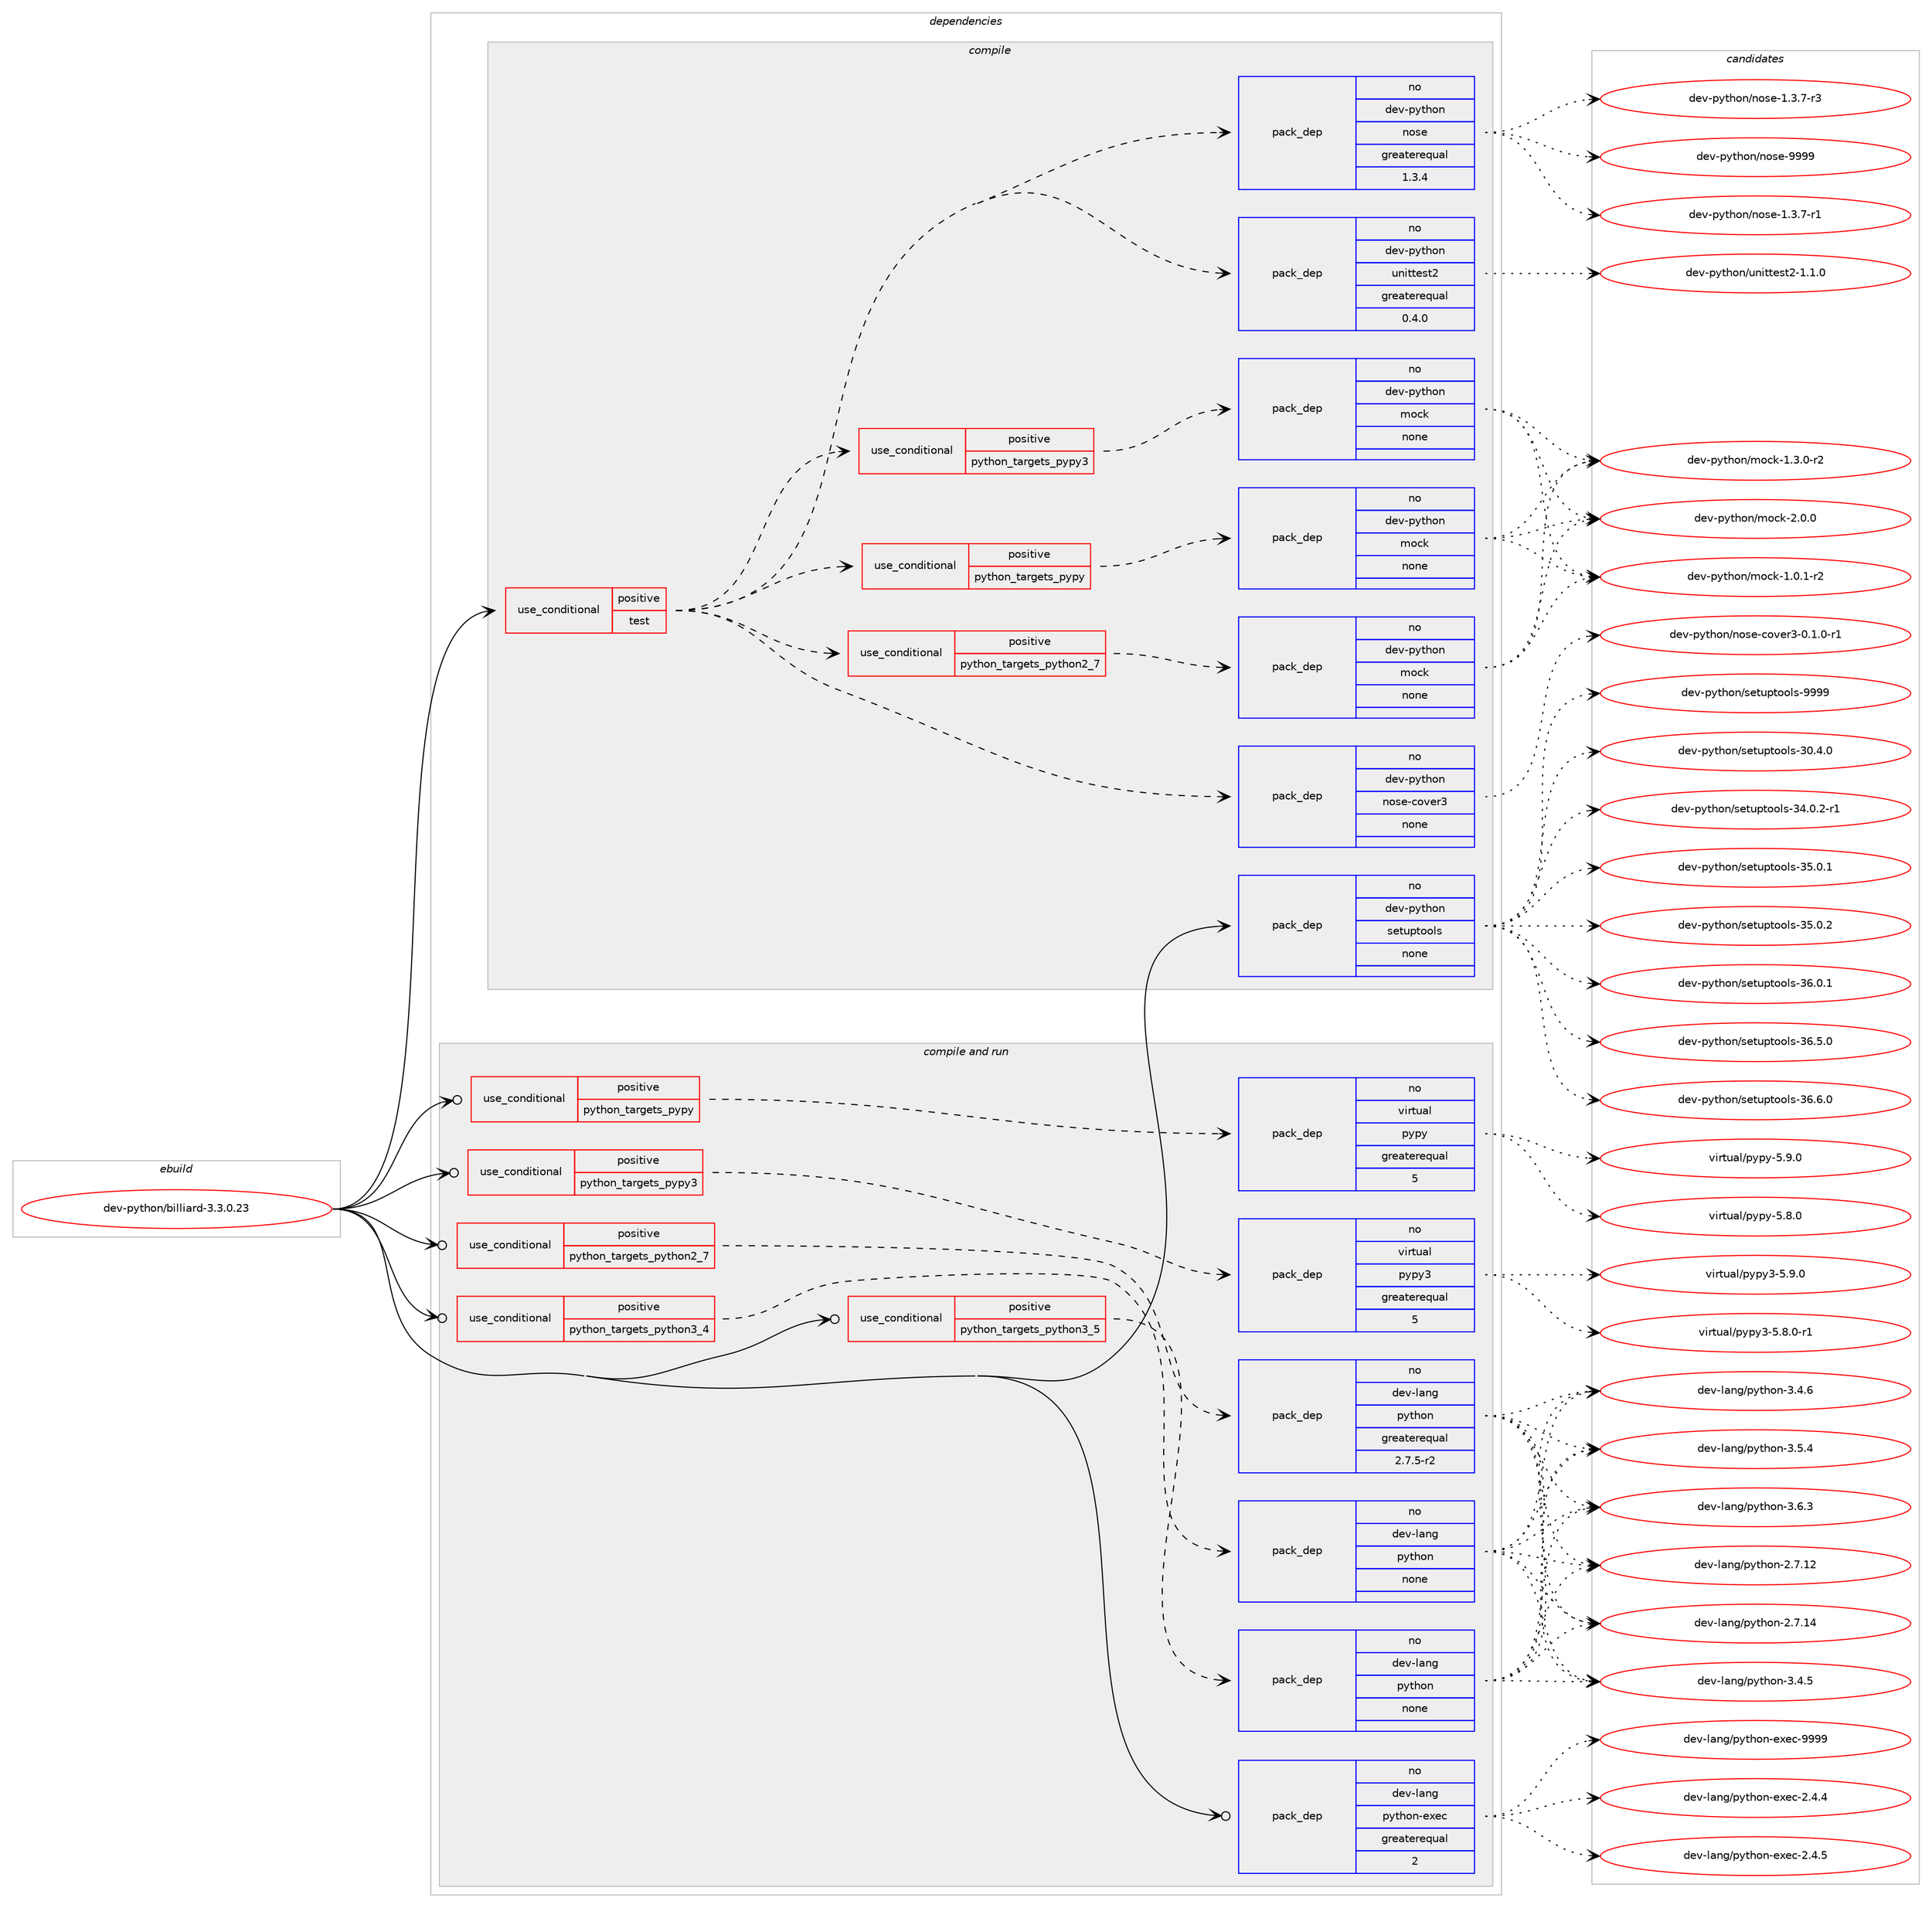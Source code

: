 digraph prolog {

# *************
# Graph options
# *************

newrank=true;
concentrate=true;
compound=true;
graph [rankdir=LR,fontname=Helvetica,fontsize=10,ranksep=1.5];#, ranksep=2.5, nodesep=0.2];
edge  [arrowhead=vee];
node  [fontname=Helvetica,fontsize=10];

# **********
# The ebuild
# **********

subgraph cluster_leftcol {
color=gray;
rank=same;
label=<<i>ebuild</i>>;
id [label="dev-python/billiard-3.3.0.23", color=red, width=4, href="../dev-python/billiard-3.3.0.23.svg"];
}

# ****************
# The dependencies
# ****************

subgraph cluster_midcol {
color=gray;
label=<<i>dependencies</i>>;
subgraph cluster_compile {
fillcolor="#eeeeee";
style=filled;
label=<<i>compile</i>>;
subgraph cond30083 {
dependency148581 [label=<<TABLE BORDER="0" CELLBORDER="1" CELLSPACING="0" CELLPADDING="4"><TR><TD ROWSPAN="3" CELLPADDING="10">use_conditional</TD></TR><TR><TD>positive</TD></TR><TR><TD>test</TD></TR></TABLE>>, shape=none, color=red];
subgraph pack114677 {
dependency148582 [label=<<TABLE BORDER="0" CELLBORDER="1" CELLSPACING="0" CELLPADDING="4" WIDTH="220"><TR><TD ROWSPAN="6" CELLPADDING="30">pack_dep</TD></TR><TR><TD WIDTH="110">no</TD></TR><TR><TD>dev-python</TD></TR><TR><TD>unittest2</TD></TR><TR><TD>greaterequal</TD></TR><TR><TD>0.4.0</TD></TR></TABLE>>, shape=none, color=blue];
}
dependency148581:e -> dependency148582:w [weight=20,style="dashed",arrowhead="vee"];
subgraph pack114678 {
dependency148583 [label=<<TABLE BORDER="0" CELLBORDER="1" CELLSPACING="0" CELLPADDING="4" WIDTH="220"><TR><TD ROWSPAN="6" CELLPADDING="30">pack_dep</TD></TR><TR><TD WIDTH="110">no</TD></TR><TR><TD>dev-python</TD></TR><TR><TD>nose</TD></TR><TR><TD>greaterequal</TD></TR><TR><TD>1.3.4</TD></TR></TABLE>>, shape=none, color=blue];
}
dependency148581:e -> dependency148583:w [weight=20,style="dashed",arrowhead="vee"];
subgraph pack114679 {
dependency148584 [label=<<TABLE BORDER="0" CELLBORDER="1" CELLSPACING="0" CELLPADDING="4" WIDTH="220"><TR><TD ROWSPAN="6" CELLPADDING="30">pack_dep</TD></TR><TR><TD WIDTH="110">no</TD></TR><TR><TD>dev-python</TD></TR><TR><TD>nose-cover3</TD></TR><TR><TD>none</TD></TR><TR><TD></TD></TR></TABLE>>, shape=none, color=blue];
}
dependency148581:e -> dependency148584:w [weight=20,style="dashed",arrowhead="vee"];
subgraph cond30084 {
dependency148585 [label=<<TABLE BORDER="0" CELLBORDER="1" CELLSPACING="0" CELLPADDING="4"><TR><TD ROWSPAN="3" CELLPADDING="10">use_conditional</TD></TR><TR><TD>positive</TD></TR><TR><TD>python_targets_pypy</TD></TR></TABLE>>, shape=none, color=red];
subgraph pack114680 {
dependency148586 [label=<<TABLE BORDER="0" CELLBORDER="1" CELLSPACING="0" CELLPADDING="4" WIDTH="220"><TR><TD ROWSPAN="6" CELLPADDING="30">pack_dep</TD></TR><TR><TD WIDTH="110">no</TD></TR><TR><TD>dev-python</TD></TR><TR><TD>mock</TD></TR><TR><TD>none</TD></TR><TR><TD></TD></TR></TABLE>>, shape=none, color=blue];
}
dependency148585:e -> dependency148586:w [weight=20,style="dashed",arrowhead="vee"];
}
dependency148581:e -> dependency148585:w [weight=20,style="dashed",arrowhead="vee"];
subgraph cond30085 {
dependency148587 [label=<<TABLE BORDER="0" CELLBORDER="1" CELLSPACING="0" CELLPADDING="4"><TR><TD ROWSPAN="3" CELLPADDING="10">use_conditional</TD></TR><TR><TD>positive</TD></TR><TR><TD>python_targets_pypy3</TD></TR></TABLE>>, shape=none, color=red];
subgraph pack114681 {
dependency148588 [label=<<TABLE BORDER="0" CELLBORDER="1" CELLSPACING="0" CELLPADDING="4" WIDTH="220"><TR><TD ROWSPAN="6" CELLPADDING="30">pack_dep</TD></TR><TR><TD WIDTH="110">no</TD></TR><TR><TD>dev-python</TD></TR><TR><TD>mock</TD></TR><TR><TD>none</TD></TR><TR><TD></TD></TR></TABLE>>, shape=none, color=blue];
}
dependency148587:e -> dependency148588:w [weight=20,style="dashed",arrowhead="vee"];
}
dependency148581:e -> dependency148587:w [weight=20,style="dashed",arrowhead="vee"];
subgraph cond30086 {
dependency148589 [label=<<TABLE BORDER="0" CELLBORDER="1" CELLSPACING="0" CELLPADDING="4"><TR><TD ROWSPAN="3" CELLPADDING="10">use_conditional</TD></TR><TR><TD>positive</TD></TR><TR><TD>python_targets_python2_7</TD></TR></TABLE>>, shape=none, color=red];
subgraph pack114682 {
dependency148590 [label=<<TABLE BORDER="0" CELLBORDER="1" CELLSPACING="0" CELLPADDING="4" WIDTH="220"><TR><TD ROWSPAN="6" CELLPADDING="30">pack_dep</TD></TR><TR><TD WIDTH="110">no</TD></TR><TR><TD>dev-python</TD></TR><TR><TD>mock</TD></TR><TR><TD>none</TD></TR><TR><TD></TD></TR></TABLE>>, shape=none, color=blue];
}
dependency148589:e -> dependency148590:w [weight=20,style="dashed",arrowhead="vee"];
}
dependency148581:e -> dependency148589:w [weight=20,style="dashed",arrowhead="vee"];
}
id:e -> dependency148581:w [weight=20,style="solid",arrowhead="vee"];
subgraph pack114683 {
dependency148591 [label=<<TABLE BORDER="0" CELLBORDER="1" CELLSPACING="0" CELLPADDING="4" WIDTH="220"><TR><TD ROWSPAN="6" CELLPADDING="30">pack_dep</TD></TR><TR><TD WIDTH="110">no</TD></TR><TR><TD>dev-python</TD></TR><TR><TD>setuptools</TD></TR><TR><TD>none</TD></TR><TR><TD></TD></TR></TABLE>>, shape=none, color=blue];
}
id:e -> dependency148591:w [weight=20,style="solid",arrowhead="vee"];
}
subgraph cluster_compileandrun {
fillcolor="#eeeeee";
style=filled;
label=<<i>compile and run</i>>;
subgraph cond30087 {
dependency148592 [label=<<TABLE BORDER="0" CELLBORDER="1" CELLSPACING="0" CELLPADDING="4"><TR><TD ROWSPAN="3" CELLPADDING="10">use_conditional</TD></TR><TR><TD>positive</TD></TR><TR><TD>python_targets_pypy</TD></TR></TABLE>>, shape=none, color=red];
subgraph pack114684 {
dependency148593 [label=<<TABLE BORDER="0" CELLBORDER="1" CELLSPACING="0" CELLPADDING="4" WIDTH="220"><TR><TD ROWSPAN="6" CELLPADDING="30">pack_dep</TD></TR><TR><TD WIDTH="110">no</TD></TR><TR><TD>virtual</TD></TR><TR><TD>pypy</TD></TR><TR><TD>greaterequal</TD></TR><TR><TD>5</TD></TR></TABLE>>, shape=none, color=blue];
}
dependency148592:e -> dependency148593:w [weight=20,style="dashed",arrowhead="vee"];
}
id:e -> dependency148592:w [weight=20,style="solid",arrowhead="odotvee"];
subgraph cond30088 {
dependency148594 [label=<<TABLE BORDER="0" CELLBORDER="1" CELLSPACING="0" CELLPADDING="4"><TR><TD ROWSPAN="3" CELLPADDING="10">use_conditional</TD></TR><TR><TD>positive</TD></TR><TR><TD>python_targets_pypy3</TD></TR></TABLE>>, shape=none, color=red];
subgraph pack114685 {
dependency148595 [label=<<TABLE BORDER="0" CELLBORDER="1" CELLSPACING="0" CELLPADDING="4" WIDTH="220"><TR><TD ROWSPAN="6" CELLPADDING="30">pack_dep</TD></TR><TR><TD WIDTH="110">no</TD></TR><TR><TD>virtual</TD></TR><TR><TD>pypy3</TD></TR><TR><TD>greaterequal</TD></TR><TR><TD>5</TD></TR></TABLE>>, shape=none, color=blue];
}
dependency148594:e -> dependency148595:w [weight=20,style="dashed",arrowhead="vee"];
}
id:e -> dependency148594:w [weight=20,style="solid",arrowhead="odotvee"];
subgraph cond30089 {
dependency148596 [label=<<TABLE BORDER="0" CELLBORDER="1" CELLSPACING="0" CELLPADDING="4"><TR><TD ROWSPAN="3" CELLPADDING="10">use_conditional</TD></TR><TR><TD>positive</TD></TR><TR><TD>python_targets_python2_7</TD></TR></TABLE>>, shape=none, color=red];
subgraph pack114686 {
dependency148597 [label=<<TABLE BORDER="0" CELLBORDER="1" CELLSPACING="0" CELLPADDING="4" WIDTH="220"><TR><TD ROWSPAN="6" CELLPADDING="30">pack_dep</TD></TR><TR><TD WIDTH="110">no</TD></TR><TR><TD>dev-lang</TD></TR><TR><TD>python</TD></TR><TR><TD>greaterequal</TD></TR><TR><TD>2.7.5-r2</TD></TR></TABLE>>, shape=none, color=blue];
}
dependency148596:e -> dependency148597:w [weight=20,style="dashed",arrowhead="vee"];
}
id:e -> dependency148596:w [weight=20,style="solid",arrowhead="odotvee"];
subgraph cond30090 {
dependency148598 [label=<<TABLE BORDER="0" CELLBORDER="1" CELLSPACING="0" CELLPADDING="4"><TR><TD ROWSPAN="3" CELLPADDING="10">use_conditional</TD></TR><TR><TD>positive</TD></TR><TR><TD>python_targets_python3_4</TD></TR></TABLE>>, shape=none, color=red];
subgraph pack114687 {
dependency148599 [label=<<TABLE BORDER="0" CELLBORDER="1" CELLSPACING="0" CELLPADDING="4" WIDTH="220"><TR><TD ROWSPAN="6" CELLPADDING="30">pack_dep</TD></TR><TR><TD WIDTH="110">no</TD></TR><TR><TD>dev-lang</TD></TR><TR><TD>python</TD></TR><TR><TD>none</TD></TR><TR><TD></TD></TR></TABLE>>, shape=none, color=blue];
}
dependency148598:e -> dependency148599:w [weight=20,style="dashed",arrowhead="vee"];
}
id:e -> dependency148598:w [weight=20,style="solid",arrowhead="odotvee"];
subgraph cond30091 {
dependency148600 [label=<<TABLE BORDER="0" CELLBORDER="1" CELLSPACING="0" CELLPADDING="4"><TR><TD ROWSPAN="3" CELLPADDING="10">use_conditional</TD></TR><TR><TD>positive</TD></TR><TR><TD>python_targets_python3_5</TD></TR></TABLE>>, shape=none, color=red];
subgraph pack114688 {
dependency148601 [label=<<TABLE BORDER="0" CELLBORDER="1" CELLSPACING="0" CELLPADDING="4" WIDTH="220"><TR><TD ROWSPAN="6" CELLPADDING="30">pack_dep</TD></TR><TR><TD WIDTH="110">no</TD></TR><TR><TD>dev-lang</TD></TR><TR><TD>python</TD></TR><TR><TD>none</TD></TR><TR><TD></TD></TR></TABLE>>, shape=none, color=blue];
}
dependency148600:e -> dependency148601:w [weight=20,style="dashed",arrowhead="vee"];
}
id:e -> dependency148600:w [weight=20,style="solid",arrowhead="odotvee"];
subgraph pack114689 {
dependency148602 [label=<<TABLE BORDER="0" CELLBORDER="1" CELLSPACING="0" CELLPADDING="4" WIDTH="220"><TR><TD ROWSPAN="6" CELLPADDING="30">pack_dep</TD></TR><TR><TD WIDTH="110">no</TD></TR><TR><TD>dev-lang</TD></TR><TR><TD>python-exec</TD></TR><TR><TD>greaterequal</TD></TR><TR><TD>2</TD></TR></TABLE>>, shape=none, color=blue];
}
id:e -> dependency148602:w [weight=20,style="solid",arrowhead="odotvee"];
}
subgraph cluster_run {
fillcolor="#eeeeee";
style=filled;
label=<<i>run</i>>;
}
}

# **************
# The candidates
# **************

subgraph cluster_choices {
rank=same;
color=gray;
label=<<i>candidates</i>>;

subgraph choice114677 {
color=black;
nodesep=1;
choice100101118451121211161041111104711711010511611610111511650454946494648 [label="dev-python/unittest2-1.1.0", color=red, width=4,href="../dev-python/unittest2-1.1.0.svg"];
dependency148582:e -> choice100101118451121211161041111104711711010511611610111511650454946494648:w [style=dotted,weight="100"];
}
subgraph choice114678 {
color=black;
nodesep=1;
choice10010111845112121116104111110471101111151014549465146554511449 [label="dev-python/nose-1.3.7-r1", color=red, width=4,href="../dev-python/nose-1.3.7-r1.svg"];
choice10010111845112121116104111110471101111151014549465146554511451 [label="dev-python/nose-1.3.7-r3", color=red, width=4,href="../dev-python/nose-1.3.7-r3.svg"];
choice10010111845112121116104111110471101111151014557575757 [label="dev-python/nose-9999", color=red, width=4,href="../dev-python/nose-9999.svg"];
dependency148583:e -> choice10010111845112121116104111110471101111151014549465146554511449:w [style=dotted,weight="100"];
dependency148583:e -> choice10010111845112121116104111110471101111151014549465146554511451:w [style=dotted,weight="100"];
dependency148583:e -> choice10010111845112121116104111110471101111151014557575757:w [style=dotted,weight="100"];
}
subgraph choice114679 {
color=black;
nodesep=1;
choice10010111845112121116104111110471101111151014599111118101114514548464946484511449 [label="dev-python/nose-cover3-0.1.0-r1", color=red, width=4,href="../dev-python/nose-cover3-0.1.0-r1.svg"];
dependency148584:e -> choice10010111845112121116104111110471101111151014599111118101114514548464946484511449:w [style=dotted,weight="100"];
}
subgraph choice114680 {
color=black;
nodesep=1;
choice1001011184511212111610411111047109111991074549464846494511450 [label="dev-python/mock-1.0.1-r2", color=red, width=4,href="../dev-python/mock-1.0.1-r2.svg"];
choice1001011184511212111610411111047109111991074549465146484511450 [label="dev-python/mock-1.3.0-r2", color=red, width=4,href="../dev-python/mock-1.3.0-r2.svg"];
choice100101118451121211161041111104710911199107455046484648 [label="dev-python/mock-2.0.0", color=red, width=4,href="../dev-python/mock-2.0.0.svg"];
dependency148586:e -> choice1001011184511212111610411111047109111991074549464846494511450:w [style=dotted,weight="100"];
dependency148586:e -> choice1001011184511212111610411111047109111991074549465146484511450:w [style=dotted,weight="100"];
dependency148586:e -> choice100101118451121211161041111104710911199107455046484648:w [style=dotted,weight="100"];
}
subgraph choice114681 {
color=black;
nodesep=1;
choice1001011184511212111610411111047109111991074549464846494511450 [label="dev-python/mock-1.0.1-r2", color=red, width=4,href="../dev-python/mock-1.0.1-r2.svg"];
choice1001011184511212111610411111047109111991074549465146484511450 [label="dev-python/mock-1.3.0-r2", color=red, width=4,href="../dev-python/mock-1.3.0-r2.svg"];
choice100101118451121211161041111104710911199107455046484648 [label="dev-python/mock-2.0.0", color=red, width=4,href="../dev-python/mock-2.0.0.svg"];
dependency148588:e -> choice1001011184511212111610411111047109111991074549464846494511450:w [style=dotted,weight="100"];
dependency148588:e -> choice1001011184511212111610411111047109111991074549465146484511450:w [style=dotted,weight="100"];
dependency148588:e -> choice100101118451121211161041111104710911199107455046484648:w [style=dotted,weight="100"];
}
subgraph choice114682 {
color=black;
nodesep=1;
choice1001011184511212111610411111047109111991074549464846494511450 [label="dev-python/mock-1.0.1-r2", color=red, width=4,href="../dev-python/mock-1.0.1-r2.svg"];
choice1001011184511212111610411111047109111991074549465146484511450 [label="dev-python/mock-1.3.0-r2", color=red, width=4,href="../dev-python/mock-1.3.0-r2.svg"];
choice100101118451121211161041111104710911199107455046484648 [label="dev-python/mock-2.0.0", color=red, width=4,href="../dev-python/mock-2.0.0.svg"];
dependency148590:e -> choice1001011184511212111610411111047109111991074549464846494511450:w [style=dotted,weight="100"];
dependency148590:e -> choice1001011184511212111610411111047109111991074549465146484511450:w [style=dotted,weight="100"];
dependency148590:e -> choice100101118451121211161041111104710911199107455046484648:w [style=dotted,weight="100"];
}
subgraph choice114683 {
color=black;
nodesep=1;
choice100101118451121211161041111104711510111611711211611111110811545514846524648 [label="dev-python/setuptools-30.4.0", color=red, width=4,href="../dev-python/setuptools-30.4.0.svg"];
choice1001011184511212111610411111047115101116117112116111111108115455152464846504511449 [label="dev-python/setuptools-34.0.2-r1", color=red, width=4,href="../dev-python/setuptools-34.0.2-r1.svg"];
choice100101118451121211161041111104711510111611711211611111110811545515346484649 [label="dev-python/setuptools-35.0.1", color=red, width=4,href="../dev-python/setuptools-35.0.1.svg"];
choice100101118451121211161041111104711510111611711211611111110811545515346484650 [label="dev-python/setuptools-35.0.2", color=red, width=4,href="../dev-python/setuptools-35.0.2.svg"];
choice100101118451121211161041111104711510111611711211611111110811545515446484649 [label="dev-python/setuptools-36.0.1", color=red, width=4,href="../dev-python/setuptools-36.0.1.svg"];
choice100101118451121211161041111104711510111611711211611111110811545515446534648 [label="dev-python/setuptools-36.5.0", color=red, width=4,href="../dev-python/setuptools-36.5.0.svg"];
choice100101118451121211161041111104711510111611711211611111110811545515446544648 [label="dev-python/setuptools-36.6.0", color=red, width=4,href="../dev-python/setuptools-36.6.0.svg"];
choice10010111845112121116104111110471151011161171121161111111081154557575757 [label="dev-python/setuptools-9999", color=red, width=4,href="../dev-python/setuptools-9999.svg"];
dependency148591:e -> choice100101118451121211161041111104711510111611711211611111110811545514846524648:w [style=dotted,weight="100"];
dependency148591:e -> choice1001011184511212111610411111047115101116117112116111111108115455152464846504511449:w [style=dotted,weight="100"];
dependency148591:e -> choice100101118451121211161041111104711510111611711211611111110811545515346484649:w [style=dotted,weight="100"];
dependency148591:e -> choice100101118451121211161041111104711510111611711211611111110811545515346484650:w [style=dotted,weight="100"];
dependency148591:e -> choice100101118451121211161041111104711510111611711211611111110811545515446484649:w [style=dotted,weight="100"];
dependency148591:e -> choice100101118451121211161041111104711510111611711211611111110811545515446534648:w [style=dotted,weight="100"];
dependency148591:e -> choice100101118451121211161041111104711510111611711211611111110811545515446544648:w [style=dotted,weight="100"];
dependency148591:e -> choice10010111845112121116104111110471151011161171121161111111081154557575757:w [style=dotted,weight="100"];
}
subgraph choice114684 {
color=black;
nodesep=1;
choice1181051141161179710847112121112121455346564648 [label="virtual/pypy-5.8.0", color=red, width=4,href="../virtual/pypy-5.8.0.svg"];
choice1181051141161179710847112121112121455346574648 [label="virtual/pypy-5.9.0", color=red, width=4,href="../virtual/pypy-5.9.0.svg"];
dependency148593:e -> choice1181051141161179710847112121112121455346564648:w [style=dotted,weight="100"];
dependency148593:e -> choice1181051141161179710847112121112121455346574648:w [style=dotted,weight="100"];
}
subgraph choice114685 {
color=black;
nodesep=1;
choice1181051141161179710847112121112121514553465646484511449 [label="virtual/pypy3-5.8.0-r1", color=red, width=4,href="../virtual/pypy3-5.8.0-r1.svg"];
choice118105114116117971084711212111212151455346574648 [label="virtual/pypy3-5.9.0", color=red, width=4,href="../virtual/pypy3-5.9.0.svg"];
dependency148595:e -> choice1181051141161179710847112121112121514553465646484511449:w [style=dotted,weight="100"];
dependency148595:e -> choice118105114116117971084711212111212151455346574648:w [style=dotted,weight="100"];
}
subgraph choice114686 {
color=black;
nodesep=1;
choice10010111845108971101034711212111610411111045504655464950 [label="dev-lang/python-2.7.12", color=red, width=4,href="../dev-lang/python-2.7.12.svg"];
choice10010111845108971101034711212111610411111045504655464952 [label="dev-lang/python-2.7.14", color=red, width=4,href="../dev-lang/python-2.7.14.svg"];
choice100101118451089711010347112121116104111110455146524653 [label="dev-lang/python-3.4.5", color=red, width=4,href="../dev-lang/python-3.4.5.svg"];
choice100101118451089711010347112121116104111110455146524654 [label="dev-lang/python-3.4.6", color=red, width=4,href="../dev-lang/python-3.4.6.svg"];
choice100101118451089711010347112121116104111110455146534652 [label="dev-lang/python-3.5.4", color=red, width=4,href="../dev-lang/python-3.5.4.svg"];
choice100101118451089711010347112121116104111110455146544651 [label="dev-lang/python-3.6.3", color=red, width=4,href="../dev-lang/python-3.6.3.svg"];
dependency148597:e -> choice10010111845108971101034711212111610411111045504655464950:w [style=dotted,weight="100"];
dependency148597:e -> choice10010111845108971101034711212111610411111045504655464952:w [style=dotted,weight="100"];
dependency148597:e -> choice100101118451089711010347112121116104111110455146524653:w [style=dotted,weight="100"];
dependency148597:e -> choice100101118451089711010347112121116104111110455146524654:w [style=dotted,weight="100"];
dependency148597:e -> choice100101118451089711010347112121116104111110455146534652:w [style=dotted,weight="100"];
dependency148597:e -> choice100101118451089711010347112121116104111110455146544651:w [style=dotted,weight="100"];
}
subgraph choice114687 {
color=black;
nodesep=1;
choice10010111845108971101034711212111610411111045504655464950 [label="dev-lang/python-2.7.12", color=red, width=4,href="../dev-lang/python-2.7.12.svg"];
choice10010111845108971101034711212111610411111045504655464952 [label="dev-lang/python-2.7.14", color=red, width=4,href="../dev-lang/python-2.7.14.svg"];
choice100101118451089711010347112121116104111110455146524653 [label="dev-lang/python-3.4.5", color=red, width=4,href="../dev-lang/python-3.4.5.svg"];
choice100101118451089711010347112121116104111110455146524654 [label="dev-lang/python-3.4.6", color=red, width=4,href="../dev-lang/python-3.4.6.svg"];
choice100101118451089711010347112121116104111110455146534652 [label="dev-lang/python-3.5.4", color=red, width=4,href="../dev-lang/python-3.5.4.svg"];
choice100101118451089711010347112121116104111110455146544651 [label="dev-lang/python-3.6.3", color=red, width=4,href="../dev-lang/python-3.6.3.svg"];
dependency148599:e -> choice10010111845108971101034711212111610411111045504655464950:w [style=dotted,weight="100"];
dependency148599:e -> choice10010111845108971101034711212111610411111045504655464952:w [style=dotted,weight="100"];
dependency148599:e -> choice100101118451089711010347112121116104111110455146524653:w [style=dotted,weight="100"];
dependency148599:e -> choice100101118451089711010347112121116104111110455146524654:w [style=dotted,weight="100"];
dependency148599:e -> choice100101118451089711010347112121116104111110455146534652:w [style=dotted,weight="100"];
dependency148599:e -> choice100101118451089711010347112121116104111110455146544651:w [style=dotted,weight="100"];
}
subgraph choice114688 {
color=black;
nodesep=1;
choice10010111845108971101034711212111610411111045504655464950 [label="dev-lang/python-2.7.12", color=red, width=4,href="../dev-lang/python-2.7.12.svg"];
choice10010111845108971101034711212111610411111045504655464952 [label="dev-lang/python-2.7.14", color=red, width=4,href="../dev-lang/python-2.7.14.svg"];
choice100101118451089711010347112121116104111110455146524653 [label="dev-lang/python-3.4.5", color=red, width=4,href="../dev-lang/python-3.4.5.svg"];
choice100101118451089711010347112121116104111110455146524654 [label="dev-lang/python-3.4.6", color=red, width=4,href="../dev-lang/python-3.4.6.svg"];
choice100101118451089711010347112121116104111110455146534652 [label="dev-lang/python-3.5.4", color=red, width=4,href="../dev-lang/python-3.5.4.svg"];
choice100101118451089711010347112121116104111110455146544651 [label="dev-lang/python-3.6.3", color=red, width=4,href="../dev-lang/python-3.6.3.svg"];
dependency148601:e -> choice10010111845108971101034711212111610411111045504655464950:w [style=dotted,weight="100"];
dependency148601:e -> choice10010111845108971101034711212111610411111045504655464952:w [style=dotted,weight="100"];
dependency148601:e -> choice100101118451089711010347112121116104111110455146524653:w [style=dotted,weight="100"];
dependency148601:e -> choice100101118451089711010347112121116104111110455146524654:w [style=dotted,weight="100"];
dependency148601:e -> choice100101118451089711010347112121116104111110455146534652:w [style=dotted,weight="100"];
dependency148601:e -> choice100101118451089711010347112121116104111110455146544651:w [style=dotted,weight="100"];
}
subgraph choice114689 {
color=black;
nodesep=1;
choice1001011184510897110103471121211161041111104510112010199455046524652 [label="dev-lang/python-exec-2.4.4", color=red, width=4,href="../dev-lang/python-exec-2.4.4.svg"];
choice1001011184510897110103471121211161041111104510112010199455046524653 [label="dev-lang/python-exec-2.4.5", color=red, width=4,href="../dev-lang/python-exec-2.4.5.svg"];
choice10010111845108971101034711212111610411111045101120101994557575757 [label="dev-lang/python-exec-9999", color=red, width=4,href="../dev-lang/python-exec-9999.svg"];
dependency148602:e -> choice1001011184510897110103471121211161041111104510112010199455046524652:w [style=dotted,weight="100"];
dependency148602:e -> choice1001011184510897110103471121211161041111104510112010199455046524653:w [style=dotted,weight="100"];
dependency148602:e -> choice10010111845108971101034711212111610411111045101120101994557575757:w [style=dotted,weight="100"];
}
}

}
